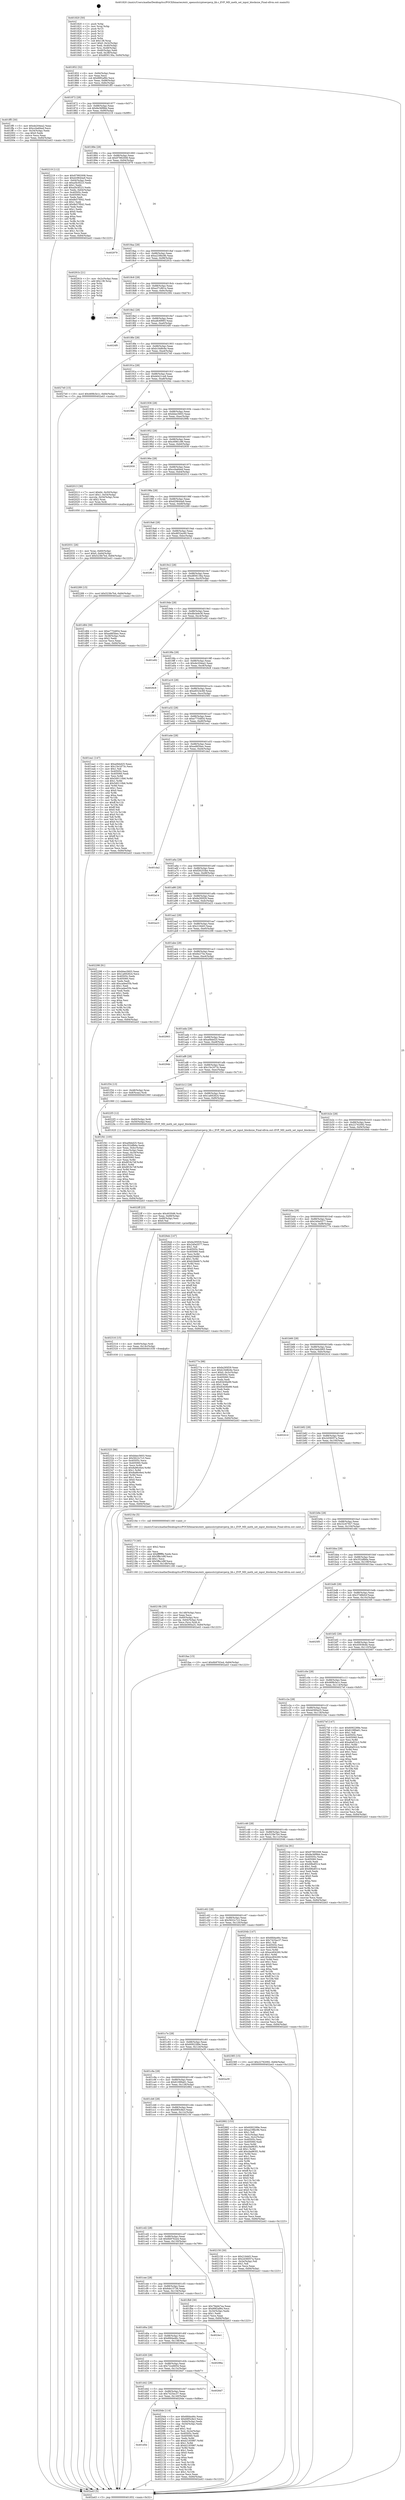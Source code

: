 digraph "0x401820" {
  label = "0x401820 (/mnt/c/Users/mathe/Desktop/tcc/POCII/binaries/extr_opensslcryptoevpevp_lib.c_EVP_MD_meth_set_input_blocksize_Final-ollvm.out::main(0))"
  labelloc = "t"
  node[shape=record]

  Entry [label="",width=0.3,height=0.3,shape=circle,fillcolor=black,style=filled]
  "0x401852" [label="{
     0x401852 [32]\l
     | [instrs]\l
     &nbsp;&nbsp;0x401852 \<+6\>: mov -0x84(%rbp),%eax\l
     &nbsp;&nbsp;0x401858 \<+2\>: mov %eax,%ecx\l
     &nbsp;&nbsp;0x40185a \<+6\>: sub $0x89f2af84,%ecx\l
     &nbsp;&nbsp;0x401860 \<+6\>: mov %eax,-0x88(%rbp)\l
     &nbsp;&nbsp;0x401866 \<+6\>: mov %ecx,-0x8c(%rbp)\l
     &nbsp;&nbsp;0x40186c \<+6\>: je 0000000000401ff5 \<main+0x7d5\>\l
  }"]
  "0x401ff5" [label="{
     0x401ff5 [30]\l
     | [instrs]\l
     &nbsp;&nbsp;0x401ff5 \<+5\>: mov $0xde204ea2,%eax\l
     &nbsp;&nbsp;0x401ffa \<+5\>: mov $0xccba84ed,%ecx\l
     &nbsp;&nbsp;0x401fff \<+3\>: mov -0x34(%rbp),%edx\l
     &nbsp;&nbsp;0x402002 \<+3\>: cmp $0x0,%edx\l
     &nbsp;&nbsp;0x402005 \<+3\>: cmove %ecx,%eax\l
     &nbsp;&nbsp;0x402008 \<+6\>: mov %eax,-0x84(%rbp)\l
     &nbsp;&nbsp;0x40200e \<+5\>: jmp 0000000000402a43 \<main+0x1223\>\l
  }"]
  "0x401872" [label="{
     0x401872 [28]\l
     | [instrs]\l
     &nbsp;&nbsp;0x401872 \<+5\>: jmp 0000000000401877 \<main+0x57\>\l
     &nbsp;&nbsp;0x401877 \<+6\>: mov -0x88(%rbp),%eax\l
     &nbsp;&nbsp;0x40187d \<+5\>: sub $0x8e36f9bb,%eax\l
     &nbsp;&nbsp;0x401882 \<+6\>: mov %eax,-0x90(%rbp)\l
     &nbsp;&nbsp;0x401888 \<+6\>: je 0000000000402219 \<main+0x9f9\>\l
  }"]
  Exit [label="",width=0.3,height=0.3,shape=circle,fillcolor=black,style=filled,peripheries=2]
  "0x402219" [label="{
     0x402219 [112]\l
     | [instrs]\l
     &nbsp;&nbsp;0x402219 \<+5\>: mov $0x97992008,%eax\l
     &nbsp;&nbsp;0x40221e \<+5\>: mov $0xd29644a9,%ecx\l
     &nbsp;&nbsp;0x402223 \<+3\>: mov -0x64(%rbp),%edx\l
     &nbsp;&nbsp;0x402226 \<+6\>: sub $0xa5b3f223,%edx\l
     &nbsp;&nbsp;0x40222c \<+3\>: add $0x1,%edx\l
     &nbsp;&nbsp;0x40222f \<+6\>: add $0xa5b3f223,%edx\l
     &nbsp;&nbsp;0x402235 \<+3\>: mov %edx,-0x64(%rbp)\l
     &nbsp;&nbsp;0x402238 \<+7\>: mov 0x40505c,%edx\l
     &nbsp;&nbsp;0x40223f \<+7\>: mov 0x405060,%esi\l
     &nbsp;&nbsp;0x402246 \<+2\>: mov %edx,%edi\l
     &nbsp;&nbsp;0x402248 \<+6\>: sub $0x8e57f042,%edi\l
     &nbsp;&nbsp;0x40224e \<+3\>: sub $0x1,%edi\l
     &nbsp;&nbsp;0x402251 \<+6\>: add $0x8e57f042,%edi\l
     &nbsp;&nbsp;0x402257 \<+3\>: imul %edi,%edx\l
     &nbsp;&nbsp;0x40225a \<+3\>: and $0x1,%edx\l
     &nbsp;&nbsp;0x40225d \<+3\>: cmp $0x0,%edx\l
     &nbsp;&nbsp;0x402260 \<+4\>: sete %r8b\l
     &nbsp;&nbsp;0x402264 \<+3\>: cmp $0xa,%esi\l
     &nbsp;&nbsp;0x402267 \<+4\>: setl %r9b\l
     &nbsp;&nbsp;0x40226b \<+3\>: mov %r8b,%r10b\l
     &nbsp;&nbsp;0x40226e \<+3\>: and %r9b,%r10b\l
     &nbsp;&nbsp;0x402271 \<+3\>: xor %r9b,%r8b\l
     &nbsp;&nbsp;0x402274 \<+3\>: or %r8b,%r10b\l
     &nbsp;&nbsp;0x402277 \<+4\>: test $0x1,%r10b\l
     &nbsp;&nbsp;0x40227b \<+3\>: cmovne %ecx,%eax\l
     &nbsp;&nbsp;0x40227e \<+6\>: mov %eax,-0x84(%rbp)\l
     &nbsp;&nbsp;0x402284 \<+5\>: jmp 0000000000402a43 \<main+0x1223\>\l
  }"]
  "0x40188e" [label="{
     0x40188e [28]\l
     | [instrs]\l
     &nbsp;&nbsp;0x40188e \<+5\>: jmp 0000000000401893 \<main+0x73\>\l
     &nbsp;&nbsp;0x401893 \<+6\>: mov -0x88(%rbp),%eax\l
     &nbsp;&nbsp;0x401899 \<+5\>: sub $0x97992008,%eax\l
     &nbsp;&nbsp;0x40189e \<+6\>: mov %eax,-0x94(%rbp)\l
     &nbsp;&nbsp;0x4018a4 \<+6\>: je 0000000000402979 \<main+0x1159\>\l
  }"]
  "0x402325" [label="{
     0x402325 [96]\l
     | [instrs]\l
     &nbsp;&nbsp;0x402325 \<+5\>: mov $0xbbec5603,%eax\l
     &nbsp;&nbsp;0x40232a \<+5\>: mov $0x5622c7c3,%esi\l
     &nbsp;&nbsp;0x40232f \<+7\>: mov 0x40505c,%ecx\l
     &nbsp;&nbsp;0x402336 \<+7\>: mov 0x405060,%edx\l
     &nbsp;&nbsp;0x40233d \<+3\>: mov %ecx,%r8d\l
     &nbsp;&nbsp;0x402340 \<+7\>: sub $0x8a86c6e4,%r8d\l
     &nbsp;&nbsp;0x402347 \<+4\>: sub $0x1,%r8d\l
     &nbsp;&nbsp;0x40234b \<+7\>: add $0x8a86c6e4,%r8d\l
     &nbsp;&nbsp;0x402352 \<+4\>: imul %r8d,%ecx\l
     &nbsp;&nbsp;0x402356 \<+3\>: and $0x1,%ecx\l
     &nbsp;&nbsp;0x402359 \<+3\>: cmp $0x0,%ecx\l
     &nbsp;&nbsp;0x40235c \<+4\>: sete %r9b\l
     &nbsp;&nbsp;0x402360 \<+3\>: cmp $0xa,%edx\l
     &nbsp;&nbsp;0x402363 \<+4\>: setl %r10b\l
     &nbsp;&nbsp;0x402367 \<+3\>: mov %r9b,%r11b\l
     &nbsp;&nbsp;0x40236a \<+3\>: and %r10b,%r11b\l
     &nbsp;&nbsp;0x40236d \<+3\>: xor %r10b,%r9b\l
     &nbsp;&nbsp;0x402370 \<+3\>: or %r9b,%r11b\l
     &nbsp;&nbsp;0x402373 \<+4\>: test $0x1,%r11b\l
     &nbsp;&nbsp;0x402377 \<+3\>: cmovne %esi,%eax\l
     &nbsp;&nbsp;0x40237a \<+6\>: mov %eax,-0x84(%rbp)\l
     &nbsp;&nbsp;0x402380 \<+5\>: jmp 0000000000402a43 \<main+0x1223\>\l
  }"]
  "0x402979" [label="{
     0x402979\l
  }", style=dashed]
  "0x4018aa" [label="{
     0x4018aa [28]\l
     | [instrs]\l
     &nbsp;&nbsp;0x4018aa \<+5\>: jmp 00000000004018af \<main+0x8f\>\l
     &nbsp;&nbsp;0x4018af \<+6\>: mov -0x88(%rbp),%eax\l
     &nbsp;&nbsp;0x4018b5 \<+5\>: sub $0xa239bc9b,%eax\l
     &nbsp;&nbsp;0x4018ba \<+6\>: mov %eax,-0x98(%rbp)\l
     &nbsp;&nbsp;0x4018c0 \<+6\>: je 000000000040291b \<main+0x10fb\>\l
  }"]
  "0x402316" [label="{
     0x402316 [15]\l
     | [instrs]\l
     &nbsp;&nbsp;0x402316 \<+4\>: mov -0x60(%rbp),%rdi\l
     &nbsp;&nbsp;0x40231a \<+6\>: mov %eax,-0x14c(%rbp)\l
     &nbsp;&nbsp;0x402320 \<+5\>: call 0000000000401030 \<free@plt\>\l
     | [calls]\l
     &nbsp;&nbsp;0x401030 \{1\} (unknown)\l
  }"]
  "0x40291b" [label="{
     0x40291b [21]\l
     | [instrs]\l
     &nbsp;&nbsp;0x40291b \<+3\>: mov -0x2c(%rbp),%eax\l
     &nbsp;&nbsp;0x40291e \<+7\>: add $0x138,%rsp\l
     &nbsp;&nbsp;0x402925 \<+1\>: pop %rbx\l
     &nbsp;&nbsp;0x402926 \<+2\>: pop %r12\l
     &nbsp;&nbsp;0x402928 \<+2\>: pop %r13\l
     &nbsp;&nbsp;0x40292a \<+2\>: pop %r14\l
     &nbsp;&nbsp;0x40292c \<+2\>: pop %r15\l
     &nbsp;&nbsp;0x40292e \<+1\>: pop %rbp\l
     &nbsp;&nbsp;0x40292f \<+1\>: ret\l
  }"]
  "0x4018c6" [label="{
     0x4018c6 [28]\l
     | [instrs]\l
     &nbsp;&nbsp;0x4018c6 \<+5\>: jmp 00000000004018cb \<main+0xab\>\l
     &nbsp;&nbsp;0x4018cb \<+6\>: mov -0x88(%rbp),%eax\l
     &nbsp;&nbsp;0x4018d1 \<+5\>: sub $0xa37c861e,%eax\l
     &nbsp;&nbsp;0x4018d6 \<+6\>: mov %eax,-0x9c(%rbp)\l
     &nbsp;&nbsp;0x4018dc \<+6\>: je 0000000000402394 \<main+0xb74\>\l
  }"]
  "0x4022ff" [label="{
     0x4022ff [23]\l
     | [instrs]\l
     &nbsp;&nbsp;0x4022ff \<+10\>: movabs $0x4030d6,%rdi\l
     &nbsp;&nbsp;0x402309 \<+3\>: mov %eax,-0x68(%rbp)\l
     &nbsp;&nbsp;0x40230c \<+3\>: mov -0x68(%rbp),%esi\l
     &nbsp;&nbsp;0x40230f \<+2\>: mov $0x0,%al\l
     &nbsp;&nbsp;0x402311 \<+5\>: call 0000000000401040 \<printf@plt\>\l
     | [calls]\l
     &nbsp;&nbsp;0x401040 \{1\} (unknown)\l
  }"]
  "0x402394" [label="{
     0x402394\l
  }", style=dashed]
  "0x4018e2" [label="{
     0x4018e2 [28]\l
     | [instrs]\l
     &nbsp;&nbsp;0x4018e2 \<+5\>: jmp 00000000004018e7 \<main+0xc7\>\l
     &nbsp;&nbsp;0x4018e7 \<+6\>: mov -0x88(%rbp),%eax\l
     &nbsp;&nbsp;0x4018ed \<+5\>: sub $0xa8c6f993,%eax\l
     &nbsp;&nbsp;0x4018f2 \<+6\>: mov %eax,-0xa0(%rbp)\l
     &nbsp;&nbsp;0x4018f8 \<+6\>: je 00000000004024f0 \<main+0xcd0\>\l
  }"]
  "0x40219b" [label="{
     0x40219b [35]\l
     | [instrs]\l
     &nbsp;&nbsp;0x40219b \<+6\>: mov -0x148(%rbp),%ecx\l
     &nbsp;&nbsp;0x4021a1 \<+3\>: imul %eax,%ecx\l
     &nbsp;&nbsp;0x4021a4 \<+4\>: mov -0x60(%rbp),%rsi\l
     &nbsp;&nbsp;0x4021a8 \<+4\>: movslq -0x64(%rbp),%rdi\l
     &nbsp;&nbsp;0x4021ac \<+3\>: mov %ecx,(%rsi,%rdi,4)\l
     &nbsp;&nbsp;0x4021af \<+10\>: movl $0x4d360a25,-0x84(%rbp)\l
     &nbsp;&nbsp;0x4021b9 \<+5\>: jmp 0000000000402a43 \<main+0x1223\>\l
  }"]
  "0x4024f0" [label="{
     0x4024f0\l
  }", style=dashed]
  "0x4018fe" [label="{
     0x4018fe [28]\l
     | [instrs]\l
     &nbsp;&nbsp;0x4018fe \<+5\>: jmp 0000000000401903 \<main+0xe3\>\l
     &nbsp;&nbsp;0x401903 \<+6\>: mov -0x88(%rbp),%eax\l
     &nbsp;&nbsp;0x401909 \<+5\>: sub $0xb16d8c6e,%eax\l
     &nbsp;&nbsp;0x40190e \<+6\>: mov %eax,-0xa4(%rbp)\l
     &nbsp;&nbsp;0x401914 \<+6\>: je 00000000004027e0 \<main+0xfc0\>\l
  }"]
  "0x402173" [label="{
     0x402173 [40]\l
     | [instrs]\l
     &nbsp;&nbsp;0x402173 \<+5\>: mov $0x2,%ecx\l
     &nbsp;&nbsp;0x402178 \<+1\>: cltd\l
     &nbsp;&nbsp;0x402179 \<+2\>: idiv %ecx\l
     &nbsp;&nbsp;0x40217b \<+6\>: imul $0xfffffffe,%edx,%ecx\l
     &nbsp;&nbsp;0x402181 \<+6\>: sub $0x5ffa1d9f,%ecx\l
     &nbsp;&nbsp;0x402187 \<+3\>: add $0x1,%ecx\l
     &nbsp;&nbsp;0x40218a \<+6\>: add $0x5ffa1d9f,%ecx\l
     &nbsp;&nbsp;0x402190 \<+6\>: mov %ecx,-0x148(%rbp)\l
     &nbsp;&nbsp;0x402196 \<+5\>: call 0000000000401160 \<next_i\>\l
     | [calls]\l
     &nbsp;&nbsp;0x401160 \{1\} (/mnt/c/Users/mathe/Desktop/tcc/POCII/binaries/extr_opensslcryptoevpevp_lib.c_EVP_MD_meth_set_input_blocksize_Final-ollvm.out::next_i)\l
  }"]
  "0x4027e0" [label="{
     0x4027e0 [15]\l
     | [instrs]\l
     &nbsp;&nbsp;0x4027e0 \<+10\>: movl $0x469b3e1c,-0x84(%rbp)\l
     &nbsp;&nbsp;0x4027ea \<+5\>: jmp 0000000000402a43 \<main+0x1223\>\l
  }"]
  "0x40191a" [label="{
     0x40191a [28]\l
     | [instrs]\l
     &nbsp;&nbsp;0x40191a \<+5\>: jmp 000000000040191f \<main+0xff\>\l
     &nbsp;&nbsp;0x40191f \<+6\>: mov -0x88(%rbp),%eax\l
     &nbsp;&nbsp;0x401925 \<+5\>: sub $0xb6421ce8,%eax\l
     &nbsp;&nbsp;0x40192a \<+6\>: mov %eax,-0xa8(%rbp)\l
     &nbsp;&nbsp;0x401930 \<+6\>: je 00000000004029dc \<main+0x11bc\>\l
  }"]
  "0x401d5e" [label="{
     0x401d5e\l
  }", style=dashed]
  "0x4029dc" [label="{
     0x4029dc\l
  }", style=dashed]
  "0x401936" [label="{
     0x401936 [28]\l
     | [instrs]\l
     &nbsp;&nbsp;0x401936 \<+5\>: jmp 000000000040193b \<main+0x11b\>\l
     &nbsp;&nbsp;0x40193b \<+6\>: mov -0x88(%rbp),%eax\l
     &nbsp;&nbsp;0x401941 \<+5\>: sub $0xbbec5603,%eax\l
     &nbsp;&nbsp;0x401946 \<+6\>: mov %eax,-0xac(%rbp)\l
     &nbsp;&nbsp;0x40194c \<+6\>: je 000000000040299b \<main+0x117b\>\l
  }"]
  "0x4020de" [label="{
     0x4020de [114]\l
     | [instrs]\l
     &nbsp;&nbsp;0x4020de \<+5\>: mov $0x6fd4a46c,%eax\l
     &nbsp;&nbsp;0x4020e3 \<+5\>: mov $0x69f3c8e3,%ecx\l
     &nbsp;&nbsp;0x4020e8 \<+3\>: mov -0x64(%rbp),%edx\l
     &nbsp;&nbsp;0x4020eb \<+3\>: cmp -0x54(%rbp),%edx\l
     &nbsp;&nbsp;0x4020ee \<+4\>: setl %sil\l
     &nbsp;&nbsp;0x4020f2 \<+4\>: and $0x1,%sil\l
     &nbsp;&nbsp;0x4020f6 \<+4\>: mov %sil,-0x2e(%rbp)\l
     &nbsp;&nbsp;0x4020fa \<+7\>: mov 0x40505c,%edx\l
     &nbsp;&nbsp;0x402101 \<+7\>: mov 0x405060,%edi\l
     &nbsp;&nbsp;0x402108 \<+3\>: mov %edx,%r8d\l
     &nbsp;&nbsp;0x40210b \<+7\>: add $0xb2183987,%r8d\l
     &nbsp;&nbsp;0x402112 \<+4\>: sub $0x1,%r8d\l
     &nbsp;&nbsp;0x402116 \<+7\>: sub $0xb2183987,%r8d\l
     &nbsp;&nbsp;0x40211d \<+4\>: imul %r8d,%edx\l
     &nbsp;&nbsp;0x402121 \<+3\>: and $0x1,%edx\l
     &nbsp;&nbsp;0x402124 \<+3\>: cmp $0x0,%edx\l
     &nbsp;&nbsp;0x402127 \<+4\>: sete %sil\l
     &nbsp;&nbsp;0x40212b \<+3\>: cmp $0xa,%edi\l
     &nbsp;&nbsp;0x40212e \<+4\>: setl %r9b\l
     &nbsp;&nbsp;0x402132 \<+3\>: mov %sil,%r10b\l
     &nbsp;&nbsp;0x402135 \<+3\>: and %r9b,%r10b\l
     &nbsp;&nbsp;0x402138 \<+3\>: xor %r9b,%sil\l
     &nbsp;&nbsp;0x40213b \<+3\>: or %sil,%r10b\l
     &nbsp;&nbsp;0x40213e \<+4\>: test $0x1,%r10b\l
     &nbsp;&nbsp;0x402142 \<+3\>: cmovne %ecx,%eax\l
     &nbsp;&nbsp;0x402145 \<+6\>: mov %eax,-0x84(%rbp)\l
     &nbsp;&nbsp;0x40214b \<+5\>: jmp 0000000000402a43 \<main+0x1223\>\l
  }"]
  "0x40299b" [label="{
     0x40299b\l
  }", style=dashed]
  "0x401952" [label="{
     0x401952 [28]\l
     | [instrs]\l
     &nbsp;&nbsp;0x401952 \<+5\>: jmp 0000000000401957 \<main+0x137\>\l
     &nbsp;&nbsp;0x401957 \<+6\>: mov -0x88(%rbp),%eax\l
     &nbsp;&nbsp;0x40195d \<+5\>: sub $0xc6981c96,%eax\l
     &nbsp;&nbsp;0x401962 \<+6\>: mov %eax,-0xb0(%rbp)\l
     &nbsp;&nbsp;0x401968 \<+6\>: je 0000000000402930 \<main+0x1110\>\l
  }"]
  "0x401d42" [label="{
     0x401d42 [28]\l
     | [instrs]\l
     &nbsp;&nbsp;0x401d42 \<+5\>: jmp 0000000000401d47 \<main+0x527\>\l
     &nbsp;&nbsp;0x401d47 \<+6\>: mov -0x88(%rbp),%eax\l
     &nbsp;&nbsp;0x401d4d \<+5\>: sub $0x7425ec37,%eax\l
     &nbsp;&nbsp;0x401d52 \<+6\>: mov %eax,-0x140(%rbp)\l
     &nbsp;&nbsp;0x401d58 \<+6\>: je 00000000004020de \<main+0x8be\>\l
  }"]
  "0x402930" [label="{
     0x402930\l
  }", style=dashed]
  "0x40196e" [label="{
     0x40196e [28]\l
     | [instrs]\l
     &nbsp;&nbsp;0x40196e \<+5\>: jmp 0000000000401973 \<main+0x153\>\l
     &nbsp;&nbsp;0x401973 \<+6\>: mov -0x88(%rbp),%eax\l
     &nbsp;&nbsp;0x401979 \<+5\>: sub $0xccba84ed,%eax\l
     &nbsp;&nbsp;0x40197e \<+6\>: mov %eax,-0xb4(%rbp)\l
     &nbsp;&nbsp;0x401984 \<+6\>: je 0000000000402013 \<main+0x7f3\>\l
  }"]
  "0x4026d7" [label="{
     0x4026d7\l
  }", style=dashed]
  "0x402013" [label="{
     0x402013 [30]\l
     | [instrs]\l
     &nbsp;&nbsp;0x402013 \<+7\>: movl $0x64,-0x50(%rbp)\l
     &nbsp;&nbsp;0x40201a \<+7\>: movl $0x1,-0x54(%rbp)\l
     &nbsp;&nbsp;0x402021 \<+4\>: movslq -0x54(%rbp),%rax\l
     &nbsp;&nbsp;0x402025 \<+4\>: shl $0x2,%rax\l
     &nbsp;&nbsp;0x402029 \<+3\>: mov %rax,%rdi\l
     &nbsp;&nbsp;0x40202c \<+5\>: call 0000000000401050 \<malloc@plt\>\l
     | [calls]\l
     &nbsp;&nbsp;0x401050 \{1\} (unknown)\l
  }"]
  "0x40198a" [label="{
     0x40198a [28]\l
     | [instrs]\l
     &nbsp;&nbsp;0x40198a \<+5\>: jmp 000000000040198f \<main+0x16f\>\l
     &nbsp;&nbsp;0x40198f \<+6\>: mov -0x88(%rbp),%eax\l
     &nbsp;&nbsp;0x401995 \<+5\>: sub $0xd29644a9,%eax\l
     &nbsp;&nbsp;0x40199a \<+6\>: mov %eax,-0xb8(%rbp)\l
     &nbsp;&nbsp;0x4019a0 \<+6\>: je 0000000000402289 \<main+0xa69\>\l
  }"]
  "0x401d26" [label="{
     0x401d26 [28]\l
     | [instrs]\l
     &nbsp;&nbsp;0x401d26 \<+5\>: jmp 0000000000401d2b \<main+0x50b\>\l
     &nbsp;&nbsp;0x401d2b \<+6\>: mov -0x88(%rbp),%eax\l
     &nbsp;&nbsp;0x401d31 \<+5\>: sub $0x72ce6654,%eax\l
     &nbsp;&nbsp;0x401d36 \<+6\>: mov %eax,-0x13c(%rbp)\l
     &nbsp;&nbsp;0x401d3c \<+6\>: je 00000000004026d7 \<main+0xeb7\>\l
  }"]
  "0x402289" [label="{
     0x402289 [15]\l
     | [instrs]\l
     &nbsp;&nbsp;0x402289 \<+10\>: movl $0x523fe7b4,-0x84(%rbp)\l
     &nbsp;&nbsp;0x402293 \<+5\>: jmp 0000000000402a43 \<main+0x1223\>\l
  }"]
  "0x4019a6" [label="{
     0x4019a6 [28]\l
     | [instrs]\l
     &nbsp;&nbsp;0x4019a6 \<+5\>: jmp 00000000004019ab \<main+0x18b\>\l
     &nbsp;&nbsp;0x4019ab \<+6\>: mov -0x88(%rbp),%eax\l
     &nbsp;&nbsp;0x4019b1 \<+5\>: sub $0xd652ec60,%eax\l
     &nbsp;&nbsp;0x4019b6 \<+6\>: mov %eax,-0xbc(%rbp)\l
     &nbsp;&nbsp;0x4019bc \<+6\>: je 0000000000402613 \<main+0xdf3\>\l
  }"]
  "0x40296a" [label="{
     0x40296a\l
  }", style=dashed]
  "0x402613" [label="{
     0x402613\l
  }", style=dashed]
  "0x4019c2" [label="{
     0x4019c2 [28]\l
     | [instrs]\l
     &nbsp;&nbsp;0x4019c2 \<+5\>: jmp 00000000004019c7 \<main+0x1a7\>\l
     &nbsp;&nbsp;0x4019c7 \<+6\>: mov -0x88(%rbp),%eax\l
     &nbsp;&nbsp;0x4019cd \<+5\>: sub $0xd856136a,%eax\l
     &nbsp;&nbsp;0x4019d2 \<+6\>: mov %eax,-0xc0(%rbp)\l
     &nbsp;&nbsp;0x4019d8 \<+6\>: je 0000000000401d84 \<main+0x564\>\l
  }"]
  "0x401d0a" [label="{
     0x401d0a [28]\l
     | [instrs]\l
     &nbsp;&nbsp;0x401d0a \<+5\>: jmp 0000000000401d0f \<main+0x4ef\>\l
     &nbsp;&nbsp;0x401d0f \<+6\>: mov -0x88(%rbp),%eax\l
     &nbsp;&nbsp;0x401d15 \<+5\>: sub $0x6fd4a46c,%eax\l
     &nbsp;&nbsp;0x401d1a \<+6\>: mov %eax,-0x138(%rbp)\l
     &nbsp;&nbsp;0x401d20 \<+6\>: je 000000000040296a \<main+0x114a\>\l
  }"]
  "0x401d84" [label="{
     0x401d84 [30]\l
     | [instrs]\l
     &nbsp;&nbsp;0x401d84 \<+5\>: mov $0xe7754854,%eax\l
     &nbsp;&nbsp;0x401d89 \<+5\>: mov $0xed6f3bec,%ecx\l
     &nbsp;&nbsp;0x401d8e \<+3\>: mov -0x38(%rbp),%edx\l
     &nbsp;&nbsp;0x401d91 \<+3\>: cmp $0x2,%edx\l
     &nbsp;&nbsp;0x401d94 \<+3\>: cmovne %ecx,%eax\l
     &nbsp;&nbsp;0x401d97 \<+6\>: mov %eax,-0x84(%rbp)\l
     &nbsp;&nbsp;0x401d9d \<+5\>: jmp 0000000000402a43 \<main+0x1223\>\l
  }"]
  "0x4019de" [label="{
     0x4019de [28]\l
     | [instrs]\l
     &nbsp;&nbsp;0x4019de \<+5\>: jmp 00000000004019e3 \<main+0x1c3\>\l
     &nbsp;&nbsp;0x4019e3 \<+6\>: mov -0x88(%rbp),%eax\l
     &nbsp;&nbsp;0x4019e9 \<+5\>: sub $0xdbcbde36,%eax\l
     &nbsp;&nbsp;0x4019ee \<+6\>: mov %eax,-0xc4(%rbp)\l
     &nbsp;&nbsp;0x4019f4 \<+6\>: je 0000000000401e92 \<main+0x672\>\l
  }"]
  "0x402a43" [label="{
     0x402a43 [5]\l
     | [instrs]\l
     &nbsp;&nbsp;0x402a43 \<+5\>: jmp 0000000000401852 \<main+0x32\>\l
  }"]
  "0x401820" [label="{
     0x401820 [50]\l
     | [instrs]\l
     &nbsp;&nbsp;0x401820 \<+1\>: push %rbp\l
     &nbsp;&nbsp;0x401821 \<+3\>: mov %rsp,%rbp\l
     &nbsp;&nbsp;0x401824 \<+2\>: push %r15\l
     &nbsp;&nbsp;0x401826 \<+2\>: push %r14\l
     &nbsp;&nbsp;0x401828 \<+2\>: push %r13\l
     &nbsp;&nbsp;0x40182a \<+2\>: push %r12\l
     &nbsp;&nbsp;0x40182c \<+1\>: push %rbx\l
     &nbsp;&nbsp;0x40182d \<+7\>: sub $0x138,%rsp\l
     &nbsp;&nbsp;0x401834 \<+7\>: movl $0x0,-0x3c(%rbp)\l
     &nbsp;&nbsp;0x40183b \<+3\>: mov %edi,-0x40(%rbp)\l
     &nbsp;&nbsp;0x40183e \<+4\>: mov %rsi,-0x48(%rbp)\l
     &nbsp;&nbsp;0x401842 \<+3\>: mov -0x40(%rbp),%edi\l
     &nbsp;&nbsp;0x401845 \<+3\>: mov %edi,-0x38(%rbp)\l
     &nbsp;&nbsp;0x401848 \<+10\>: movl $0xd856136a,-0x84(%rbp)\l
  }"]
  "0x4024e1" [label="{
     0x4024e1\l
  }", style=dashed]
  "0x401e92" [label="{
     0x401e92\l
  }", style=dashed]
  "0x4019fa" [label="{
     0x4019fa [28]\l
     | [instrs]\l
     &nbsp;&nbsp;0x4019fa \<+5\>: jmp 00000000004019ff \<main+0x1df\>\l
     &nbsp;&nbsp;0x4019ff \<+6\>: mov -0x88(%rbp),%eax\l
     &nbsp;&nbsp;0x401a05 \<+5\>: sub $0xde204ea2,%eax\l
     &nbsp;&nbsp;0x401a0a \<+6\>: mov %eax,-0xc8(%rbp)\l
     &nbsp;&nbsp;0x401a10 \<+6\>: je 00000000004026c8 \<main+0xea8\>\l
  }"]
  "0x402031" [label="{
     0x402031 [26]\l
     | [instrs]\l
     &nbsp;&nbsp;0x402031 \<+4\>: mov %rax,-0x60(%rbp)\l
     &nbsp;&nbsp;0x402035 \<+7\>: movl $0x0,-0x64(%rbp)\l
     &nbsp;&nbsp;0x40203c \<+10\>: movl $0x523fe7b4,-0x84(%rbp)\l
     &nbsp;&nbsp;0x402046 \<+5\>: jmp 0000000000402a43 \<main+0x1223\>\l
  }"]
  "0x4026c8" [label="{
     0x4026c8\l
  }", style=dashed]
  "0x401a16" [label="{
     0x401a16 [28]\l
     | [instrs]\l
     &nbsp;&nbsp;0x401a16 \<+5\>: jmp 0000000000401a1b \<main+0x1fb\>\l
     &nbsp;&nbsp;0x401a1b \<+6\>: mov -0x88(%rbp),%eax\l
     &nbsp;&nbsp;0x401a21 \<+5\>: sub $0xe6524c68,%eax\l
     &nbsp;&nbsp;0x401a26 \<+6\>: mov %eax,-0xcc(%rbp)\l
     &nbsp;&nbsp;0x401a2c \<+6\>: je 0000000000402583 \<main+0xd63\>\l
  }"]
  "0x401cee" [label="{
     0x401cee [28]\l
     | [instrs]\l
     &nbsp;&nbsp;0x401cee \<+5\>: jmp 0000000000401cf3 \<main+0x4d3\>\l
     &nbsp;&nbsp;0x401cf3 \<+6\>: mov -0x88(%rbp),%eax\l
     &nbsp;&nbsp;0x401cf9 \<+5\>: sub $0x6de15736,%eax\l
     &nbsp;&nbsp;0x401cfe \<+6\>: mov %eax,-0x134(%rbp)\l
     &nbsp;&nbsp;0x401d04 \<+6\>: je 00000000004024e1 \<main+0xcc1\>\l
  }"]
  "0x402583" [label="{
     0x402583\l
  }", style=dashed]
  "0x401a32" [label="{
     0x401a32 [28]\l
     | [instrs]\l
     &nbsp;&nbsp;0x401a32 \<+5\>: jmp 0000000000401a37 \<main+0x217\>\l
     &nbsp;&nbsp;0x401a37 \<+6\>: mov -0x88(%rbp),%eax\l
     &nbsp;&nbsp;0x401a3d \<+5\>: sub $0xe7754854,%eax\l
     &nbsp;&nbsp;0x401a42 \<+6\>: mov %eax,-0xd0(%rbp)\l
     &nbsp;&nbsp;0x401a48 \<+6\>: je 0000000000401ea1 \<main+0x681\>\l
  }"]
  "0x401fb9" [label="{
     0x401fb9 [30]\l
     | [instrs]\l
     &nbsp;&nbsp;0x401fb9 \<+5\>: mov $0x79ebb7ea,%eax\l
     &nbsp;&nbsp;0x401fbe \<+5\>: mov $0x89f2af84,%ecx\l
     &nbsp;&nbsp;0x401fc3 \<+3\>: mov -0x34(%rbp),%edx\l
     &nbsp;&nbsp;0x401fc6 \<+3\>: cmp $0x1,%edx\l
     &nbsp;&nbsp;0x401fc9 \<+3\>: cmovl %ecx,%eax\l
     &nbsp;&nbsp;0x401fcc \<+6\>: mov %eax,-0x84(%rbp)\l
     &nbsp;&nbsp;0x401fd2 \<+5\>: jmp 0000000000402a43 \<main+0x1223\>\l
  }"]
  "0x401ea1" [label="{
     0x401ea1 [147]\l
     | [instrs]\l
     &nbsp;&nbsp;0x401ea1 \<+5\>: mov $0xa0bbd25,%eax\l
     &nbsp;&nbsp;0x401ea6 \<+5\>: mov $0x15e1673c,%ecx\l
     &nbsp;&nbsp;0x401eab \<+2\>: mov $0x1,%dl\l
     &nbsp;&nbsp;0x401ead \<+7\>: mov 0x40505c,%esi\l
     &nbsp;&nbsp;0x401eb4 \<+7\>: mov 0x405060,%edi\l
     &nbsp;&nbsp;0x401ebb \<+3\>: mov %esi,%r8d\l
     &nbsp;&nbsp;0x401ebe \<+7\>: add $0x5d0110b6,%r8d\l
     &nbsp;&nbsp;0x401ec5 \<+4\>: sub $0x1,%r8d\l
     &nbsp;&nbsp;0x401ec9 \<+7\>: sub $0x5d0110b6,%r8d\l
     &nbsp;&nbsp;0x401ed0 \<+4\>: imul %r8d,%esi\l
     &nbsp;&nbsp;0x401ed4 \<+3\>: and $0x1,%esi\l
     &nbsp;&nbsp;0x401ed7 \<+3\>: cmp $0x0,%esi\l
     &nbsp;&nbsp;0x401eda \<+4\>: sete %r9b\l
     &nbsp;&nbsp;0x401ede \<+3\>: cmp $0xa,%edi\l
     &nbsp;&nbsp;0x401ee1 \<+4\>: setl %r10b\l
     &nbsp;&nbsp;0x401ee5 \<+3\>: mov %r9b,%r11b\l
     &nbsp;&nbsp;0x401ee8 \<+4\>: xor $0xff,%r11b\l
     &nbsp;&nbsp;0x401eec \<+3\>: mov %r10b,%bl\l
     &nbsp;&nbsp;0x401eef \<+3\>: xor $0xff,%bl\l
     &nbsp;&nbsp;0x401ef2 \<+3\>: xor $0x0,%dl\l
     &nbsp;&nbsp;0x401ef5 \<+3\>: mov %r11b,%r14b\l
     &nbsp;&nbsp;0x401ef8 \<+4\>: and $0x0,%r14b\l
     &nbsp;&nbsp;0x401efc \<+3\>: and %dl,%r9b\l
     &nbsp;&nbsp;0x401eff \<+3\>: mov %bl,%r15b\l
     &nbsp;&nbsp;0x401f02 \<+4\>: and $0x0,%r15b\l
     &nbsp;&nbsp;0x401f06 \<+3\>: and %dl,%r10b\l
     &nbsp;&nbsp;0x401f09 \<+3\>: or %r9b,%r14b\l
     &nbsp;&nbsp;0x401f0c \<+3\>: or %r10b,%r15b\l
     &nbsp;&nbsp;0x401f0f \<+3\>: xor %r15b,%r14b\l
     &nbsp;&nbsp;0x401f12 \<+3\>: or %bl,%r11b\l
     &nbsp;&nbsp;0x401f15 \<+4\>: xor $0xff,%r11b\l
     &nbsp;&nbsp;0x401f19 \<+3\>: or $0x0,%dl\l
     &nbsp;&nbsp;0x401f1c \<+3\>: and %dl,%r11b\l
     &nbsp;&nbsp;0x401f1f \<+3\>: or %r11b,%r14b\l
     &nbsp;&nbsp;0x401f22 \<+4\>: test $0x1,%r14b\l
     &nbsp;&nbsp;0x401f26 \<+3\>: cmovne %ecx,%eax\l
     &nbsp;&nbsp;0x401f29 \<+6\>: mov %eax,-0x84(%rbp)\l
     &nbsp;&nbsp;0x401f2f \<+5\>: jmp 0000000000402a43 \<main+0x1223\>\l
  }"]
  "0x401a4e" [label="{
     0x401a4e [28]\l
     | [instrs]\l
     &nbsp;&nbsp;0x401a4e \<+5\>: jmp 0000000000401a53 \<main+0x233\>\l
     &nbsp;&nbsp;0x401a53 \<+6\>: mov -0x88(%rbp),%eax\l
     &nbsp;&nbsp;0x401a59 \<+5\>: sub $0xed6f3bec,%eax\l
     &nbsp;&nbsp;0x401a5e \<+6\>: mov %eax,-0xd4(%rbp)\l
     &nbsp;&nbsp;0x401a64 \<+6\>: je 0000000000401da2 \<main+0x582\>\l
  }"]
  "0x401cd2" [label="{
     0x401cd2 [28]\l
     | [instrs]\l
     &nbsp;&nbsp;0x401cd2 \<+5\>: jmp 0000000000401cd7 \<main+0x4b7\>\l
     &nbsp;&nbsp;0x401cd7 \<+6\>: mov -0x88(%rbp),%eax\l
     &nbsp;&nbsp;0x401cdd \<+5\>: sub $0x6b9762e4,%eax\l
     &nbsp;&nbsp;0x401ce2 \<+6\>: mov %eax,-0x130(%rbp)\l
     &nbsp;&nbsp;0x401ce8 \<+6\>: je 0000000000401fb9 \<main+0x799\>\l
  }"]
  "0x401da2" [label="{
     0x401da2\l
  }", style=dashed]
  "0x401a6a" [label="{
     0x401a6a [28]\l
     | [instrs]\l
     &nbsp;&nbsp;0x401a6a \<+5\>: jmp 0000000000401a6f \<main+0x24f\>\l
     &nbsp;&nbsp;0x401a6f \<+6\>: mov -0x88(%rbp),%eax\l
     &nbsp;&nbsp;0x401a75 \<+5\>: sub $0xf26253be,%eax\l
     &nbsp;&nbsp;0x401a7a \<+6\>: mov %eax,-0xd8(%rbp)\l
     &nbsp;&nbsp;0x401a80 \<+6\>: je 0000000000402a14 \<main+0x11f4\>\l
  }"]
  "0x402150" [label="{
     0x402150 [30]\l
     | [instrs]\l
     &nbsp;&nbsp;0x402150 \<+5\>: mov $0x216dd3,%eax\l
     &nbsp;&nbsp;0x402155 \<+5\>: mov $0x2d36057a,%ecx\l
     &nbsp;&nbsp;0x40215a \<+3\>: mov -0x2e(%rbp),%dl\l
     &nbsp;&nbsp;0x40215d \<+3\>: test $0x1,%dl\l
     &nbsp;&nbsp;0x402160 \<+3\>: cmovne %ecx,%eax\l
     &nbsp;&nbsp;0x402163 \<+6\>: mov %eax,-0x84(%rbp)\l
     &nbsp;&nbsp;0x402169 \<+5\>: jmp 0000000000402a43 \<main+0x1223\>\l
  }"]
  "0x402a14" [label="{
     0x402a14\l
  }", style=dashed]
  "0x401a86" [label="{
     0x401a86 [28]\l
     | [instrs]\l
     &nbsp;&nbsp;0x401a86 \<+5\>: jmp 0000000000401a8b \<main+0x26b\>\l
     &nbsp;&nbsp;0x401a8b \<+6\>: mov -0x88(%rbp),%eax\l
     &nbsp;&nbsp;0x401a91 \<+5\>: sub $0xfa295f29,%eax\l
     &nbsp;&nbsp;0x401a96 \<+6\>: mov %eax,-0xdc(%rbp)\l
     &nbsp;&nbsp;0x401a9c \<+6\>: je 0000000000402a23 \<main+0x1203\>\l
  }"]
  "0x401cb6" [label="{
     0x401cb6 [28]\l
     | [instrs]\l
     &nbsp;&nbsp;0x401cb6 \<+5\>: jmp 0000000000401cbb \<main+0x49b\>\l
     &nbsp;&nbsp;0x401cbb \<+6\>: mov -0x88(%rbp),%eax\l
     &nbsp;&nbsp;0x401cc1 \<+5\>: sub $0x69f3c8e3,%eax\l
     &nbsp;&nbsp;0x401cc6 \<+6\>: mov %eax,-0x12c(%rbp)\l
     &nbsp;&nbsp;0x401ccc \<+6\>: je 0000000000402150 \<main+0x930\>\l
  }"]
  "0x402a23" [label="{
     0x402a23\l
  }", style=dashed]
  "0x401aa2" [label="{
     0x401aa2 [28]\l
     | [instrs]\l
     &nbsp;&nbsp;0x401aa2 \<+5\>: jmp 0000000000401aa7 \<main+0x287\>\l
     &nbsp;&nbsp;0x401aa7 \<+6\>: mov -0x88(%rbp),%eax\l
     &nbsp;&nbsp;0x401aad \<+5\>: sub $0x216dd3,%eax\l
     &nbsp;&nbsp;0x401ab2 \<+6\>: mov %eax,-0xe0(%rbp)\l
     &nbsp;&nbsp;0x401ab8 \<+6\>: je 0000000000402298 \<main+0xa78\>\l
  }"]
  "0x402882" [label="{
     0x402882 [153]\l
     | [instrs]\l
     &nbsp;&nbsp;0x402882 \<+5\>: mov $0x6092289e,%eax\l
     &nbsp;&nbsp;0x402887 \<+5\>: mov $0xa239bc9b,%ecx\l
     &nbsp;&nbsp;0x40288c \<+2\>: mov $0x1,%dl\l
     &nbsp;&nbsp;0x40288e \<+3\>: mov -0x3c(%rbp),%esi\l
     &nbsp;&nbsp;0x402891 \<+3\>: mov %esi,-0x2c(%rbp)\l
     &nbsp;&nbsp;0x402894 \<+7\>: mov 0x40505c,%esi\l
     &nbsp;&nbsp;0x40289b \<+7\>: mov 0x405060,%edi\l
     &nbsp;&nbsp;0x4028a2 \<+3\>: mov %esi,%r8d\l
     &nbsp;&nbsp;0x4028a5 \<+7\>: sub $0xcba963f1,%r8d\l
     &nbsp;&nbsp;0x4028ac \<+4\>: sub $0x1,%r8d\l
     &nbsp;&nbsp;0x4028b0 \<+7\>: add $0xcba963f1,%r8d\l
     &nbsp;&nbsp;0x4028b7 \<+4\>: imul %r8d,%esi\l
     &nbsp;&nbsp;0x4028bb \<+3\>: and $0x1,%esi\l
     &nbsp;&nbsp;0x4028be \<+3\>: cmp $0x0,%esi\l
     &nbsp;&nbsp;0x4028c1 \<+4\>: sete %r9b\l
     &nbsp;&nbsp;0x4028c5 \<+3\>: cmp $0xa,%edi\l
     &nbsp;&nbsp;0x4028c8 \<+4\>: setl %r10b\l
     &nbsp;&nbsp;0x4028cc \<+3\>: mov %r9b,%r11b\l
     &nbsp;&nbsp;0x4028cf \<+4\>: xor $0xff,%r11b\l
     &nbsp;&nbsp;0x4028d3 \<+3\>: mov %r10b,%bl\l
     &nbsp;&nbsp;0x4028d6 \<+3\>: xor $0xff,%bl\l
     &nbsp;&nbsp;0x4028d9 \<+3\>: xor $0x0,%dl\l
     &nbsp;&nbsp;0x4028dc \<+3\>: mov %r11b,%r14b\l
     &nbsp;&nbsp;0x4028df \<+4\>: and $0x0,%r14b\l
     &nbsp;&nbsp;0x4028e3 \<+3\>: and %dl,%r9b\l
     &nbsp;&nbsp;0x4028e6 \<+3\>: mov %bl,%r15b\l
     &nbsp;&nbsp;0x4028e9 \<+4\>: and $0x0,%r15b\l
     &nbsp;&nbsp;0x4028ed \<+3\>: and %dl,%r10b\l
     &nbsp;&nbsp;0x4028f0 \<+3\>: or %r9b,%r14b\l
     &nbsp;&nbsp;0x4028f3 \<+3\>: or %r10b,%r15b\l
     &nbsp;&nbsp;0x4028f6 \<+3\>: xor %r15b,%r14b\l
     &nbsp;&nbsp;0x4028f9 \<+3\>: or %bl,%r11b\l
     &nbsp;&nbsp;0x4028fc \<+4\>: xor $0xff,%r11b\l
     &nbsp;&nbsp;0x402900 \<+3\>: or $0x0,%dl\l
     &nbsp;&nbsp;0x402903 \<+3\>: and %dl,%r11b\l
     &nbsp;&nbsp;0x402906 \<+3\>: or %r11b,%r14b\l
     &nbsp;&nbsp;0x402909 \<+4\>: test $0x1,%r14b\l
     &nbsp;&nbsp;0x40290d \<+3\>: cmovne %ecx,%eax\l
     &nbsp;&nbsp;0x402910 \<+6\>: mov %eax,-0x84(%rbp)\l
     &nbsp;&nbsp;0x402916 \<+5\>: jmp 0000000000402a43 \<main+0x1223\>\l
  }"]
  "0x402298" [label="{
     0x402298 [91]\l
     | [instrs]\l
     &nbsp;&nbsp;0x402298 \<+5\>: mov $0xbbec5603,%eax\l
     &nbsp;&nbsp;0x40229d \<+5\>: mov $0x1a692824,%ecx\l
     &nbsp;&nbsp;0x4022a2 \<+7\>: mov 0x40505c,%edx\l
     &nbsp;&nbsp;0x4022a9 \<+7\>: mov 0x405060,%esi\l
     &nbsp;&nbsp;0x4022b0 \<+2\>: mov %edx,%edi\l
     &nbsp;&nbsp;0x4022b2 \<+6\>: add $0xcadee55b,%edi\l
     &nbsp;&nbsp;0x4022b8 \<+3\>: sub $0x1,%edi\l
     &nbsp;&nbsp;0x4022bb \<+6\>: sub $0xcadee55b,%edi\l
     &nbsp;&nbsp;0x4022c1 \<+3\>: imul %edi,%edx\l
     &nbsp;&nbsp;0x4022c4 \<+3\>: and $0x1,%edx\l
     &nbsp;&nbsp;0x4022c7 \<+3\>: cmp $0x0,%edx\l
     &nbsp;&nbsp;0x4022ca \<+4\>: sete %r8b\l
     &nbsp;&nbsp;0x4022ce \<+3\>: cmp $0xa,%esi\l
     &nbsp;&nbsp;0x4022d1 \<+4\>: setl %r9b\l
     &nbsp;&nbsp;0x4022d5 \<+3\>: mov %r8b,%r10b\l
     &nbsp;&nbsp;0x4022d8 \<+3\>: and %r9b,%r10b\l
     &nbsp;&nbsp;0x4022db \<+3\>: xor %r9b,%r8b\l
     &nbsp;&nbsp;0x4022de \<+3\>: or %r8b,%r10b\l
     &nbsp;&nbsp;0x4022e1 \<+4\>: test $0x1,%r10b\l
     &nbsp;&nbsp;0x4022e5 \<+3\>: cmovne %ecx,%eax\l
     &nbsp;&nbsp;0x4022e8 \<+6\>: mov %eax,-0x84(%rbp)\l
     &nbsp;&nbsp;0x4022ee \<+5\>: jmp 0000000000402a43 \<main+0x1223\>\l
  }"]
  "0x401abe" [label="{
     0x401abe [28]\l
     | [instrs]\l
     &nbsp;&nbsp;0x401abe \<+5\>: jmp 0000000000401ac3 \<main+0x2a3\>\l
     &nbsp;&nbsp;0x401ac3 \<+6\>: mov -0x88(%rbp),%eax\l
     &nbsp;&nbsp;0x401ac9 \<+5\>: sub $0x6e275e,%eax\l
     &nbsp;&nbsp;0x401ace \<+6\>: mov %eax,-0xe4(%rbp)\l
     &nbsp;&nbsp;0x401ad4 \<+6\>: je 0000000000402663 \<main+0xe43\>\l
  }"]
  "0x401c9a" [label="{
     0x401c9a [28]\l
     | [instrs]\l
     &nbsp;&nbsp;0x401c9a \<+5\>: jmp 0000000000401c9f \<main+0x47f\>\l
     &nbsp;&nbsp;0x401c9f \<+6\>: mov -0x88(%rbp),%eax\l
     &nbsp;&nbsp;0x401ca5 \<+5\>: sub $0x61089a61,%eax\l
     &nbsp;&nbsp;0x401caa \<+6\>: mov %eax,-0x128(%rbp)\l
     &nbsp;&nbsp;0x401cb0 \<+6\>: je 0000000000402882 \<main+0x1062\>\l
  }"]
  "0x402663" [label="{
     0x402663\l
  }", style=dashed]
  "0x401ada" [label="{
     0x401ada [28]\l
     | [instrs]\l
     &nbsp;&nbsp;0x401ada \<+5\>: jmp 0000000000401adf \<main+0x2bf\>\l
     &nbsp;&nbsp;0x401adf \<+6\>: mov -0x88(%rbp),%eax\l
     &nbsp;&nbsp;0x401ae5 \<+5\>: sub $0xa0bbd25,%eax\l
     &nbsp;&nbsp;0x401aea \<+6\>: mov %eax,-0xe8(%rbp)\l
     &nbsp;&nbsp;0x401af0 \<+6\>: je 000000000040294b \<main+0x112b\>\l
  }"]
  "0x402a39" [label="{
     0x402a39\l
  }", style=dashed]
  "0x40294b" [label="{
     0x40294b\l
  }", style=dashed]
  "0x401af6" [label="{
     0x401af6 [28]\l
     | [instrs]\l
     &nbsp;&nbsp;0x401af6 \<+5\>: jmp 0000000000401afb \<main+0x2db\>\l
     &nbsp;&nbsp;0x401afb \<+6\>: mov -0x88(%rbp),%eax\l
     &nbsp;&nbsp;0x401b01 \<+5\>: sub $0x15e1673c,%eax\l
     &nbsp;&nbsp;0x401b06 \<+6\>: mov %eax,-0xec(%rbp)\l
     &nbsp;&nbsp;0x401b0c \<+6\>: je 0000000000401f34 \<main+0x714\>\l
  }"]
  "0x401c7e" [label="{
     0x401c7e [28]\l
     | [instrs]\l
     &nbsp;&nbsp;0x401c7e \<+5\>: jmp 0000000000401c83 \<main+0x463\>\l
     &nbsp;&nbsp;0x401c83 \<+6\>: mov -0x88(%rbp),%eax\l
     &nbsp;&nbsp;0x401c89 \<+5\>: sub $0x6092289e,%eax\l
     &nbsp;&nbsp;0x401c8e \<+6\>: mov %eax,-0x124(%rbp)\l
     &nbsp;&nbsp;0x401c94 \<+6\>: je 0000000000402a39 \<main+0x1219\>\l
  }"]
  "0x401f34" [label="{
     0x401f34 [13]\l
     | [instrs]\l
     &nbsp;&nbsp;0x401f34 \<+4\>: mov -0x48(%rbp),%rax\l
     &nbsp;&nbsp;0x401f38 \<+4\>: mov 0x8(%rax),%rdi\l
     &nbsp;&nbsp;0x401f3c \<+5\>: call 0000000000401060 \<atoi@plt\>\l
     | [calls]\l
     &nbsp;&nbsp;0x401060 \{1\} (unknown)\l
  }"]
  "0x401b12" [label="{
     0x401b12 [28]\l
     | [instrs]\l
     &nbsp;&nbsp;0x401b12 \<+5\>: jmp 0000000000401b17 \<main+0x2f7\>\l
     &nbsp;&nbsp;0x401b17 \<+6\>: mov -0x88(%rbp),%eax\l
     &nbsp;&nbsp;0x401b1d \<+5\>: sub $0x1a692824,%eax\l
     &nbsp;&nbsp;0x401b22 \<+6\>: mov %eax,-0xf0(%rbp)\l
     &nbsp;&nbsp;0x401b28 \<+6\>: je 00000000004022f3 \<main+0xad3\>\l
  }"]
  "0x401f41" [label="{
     0x401f41 [105]\l
     | [instrs]\l
     &nbsp;&nbsp;0x401f41 \<+5\>: mov $0xa0bbd25,%ecx\l
     &nbsp;&nbsp;0x401f46 \<+5\>: mov $0x352dfb6a,%edx\l
     &nbsp;&nbsp;0x401f4b \<+3\>: mov %eax,-0x4c(%rbp)\l
     &nbsp;&nbsp;0x401f4e \<+3\>: mov -0x4c(%rbp),%eax\l
     &nbsp;&nbsp;0x401f51 \<+3\>: mov %eax,-0x34(%rbp)\l
     &nbsp;&nbsp;0x401f54 \<+7\>: mov 0x40505c,%eax\l
     &nbsp;&nbsp;0x401f5b \<+7\>: mov 0x405060,%esi\l
     &nbsp;&nbsp;0x401f62 \<+3\>: mov %eax,%r8d\l
     &nbsp;&nbsp;0x401f65 \<+7\>: sub $0x8f19c7df,%r8d\l
     &nbsp;&nbsp;0x401f6c \<+4\>: sub $0x1,%r8d\l
     &nbsp;&nbsp;0x401f70 \<+7\>: add $0x8f19c7df,%r8d\l
     &nbsp;&nbsp;0x401f77 \<+4\>: imul %r8d,%eax\l
     &nbsp;&nbsp;0x401f7b \<+3\>: and $0x1,%eax\l
     &nbsp;&nbsp;0x401f7e \<+3\>: cmp $0x0,%eax\l
     &nbsp;&nbsp;0x401f81 \<+4\>: sete %r9b\l
     &nbsp;&nbsp;0x401f85 \<+3\>: cmp $0xa,%esi\l
     &nbsp;&nbsp;0x401f88 \<+4\>: setl %r10b\l
     &nbsp;&nbsp;0x401f8c \<+3\>: mov %r9b,%r11b\l
     &nbsp;&nbsp;0x401f8f \<+3\>: and %r10b,%r11b\l
     &nbsp;&nbsp;0x401f92 \<+3\>: xor %r10b,%r9b\l
     &nbsp;&nbsp;0x401f95 \<+3\>: or %r9b,%r11b\l
     &nbsp;&nbsp;0x401f98 \<+4\>: test $0x1,%r11b\l
     &nbsp;&nbsp;0x401f9c \<+3\>: cmovne %edx,%ecx\l
     &nbsp;&nbsp;0x401f9f \<+6\>: mov %ecx,-0x84(%rbp)\l
     &nbsp;&nbsp;0x401fa5 \<+5\>: jmp 0000000000402a43 \<main+0x1223\>\l
  }"]
  "0x402385" [label="{
     0x402385 [15]\l
     | [instrs]\l
     &nbsp;&nbsp;0x402385 \<+10\>: movl $0x22762092,-0x84(%rbp)\l
     &nbsp;&nbsp;0x40238f \<+5\>: jmp 0000000000402a43 \<main+0x1223\>\l
  }"]
  "0x4022f3" [label="{
     0x4022f3 [12]\l
     | [instrs]\l
     &nbsp;&nbsp;0x4022f3 \<+4\>: mov -0x60(%rbp),%rdi\l
     &nbsp;&nbsp;0x4022f7 \<+3\>: mov -0x50(%rbp),%esi\l
     &nbsp;&nbsp;0x4022fa \<+5\>: call 0000000000401620 \<EVP_MD_meth_set_input_blocksize\>\l
     | [calls]\l
     &nbsp;&nbsp;0x401620 \{1\} (/mnt/c/Users/mathe/Desktop/tcc/POCII/binaries/extr_opensslcryptoevpevp_lib.c_EVP_MD_meth_set_input_blocksize_Final-ollvm.out::EVP_MD_meth_set_input_blocksize)\l
  }"]
  "0x401b2e" [label="{
     0x401b2e [28]\l
     | [instrs]\l
     &nbsp;&nbsp;0x401b2e \<+5\>: jmp 0000000000401b33 \<main+0x313\>\l
     &nbsp;&nbsp;0x401b33 \<+6\>: mov -0x88(%rbp),%eax\l
     &nbsp;&nbsp;0x401b39 \<+5\>: sub $0x22762092,%eax\l
     &nbsp;&nbsp;0x401b3e \<+6\>: mov %eax,-0xf4(%rbp)\l
     &nbsp;&nbsp;0x401b44 \<+6\>: je 00000000004026eb \<main+0xecb\>\l
  }"]
  "0x401c62" [label="{
     0x401c62 [28]\l
     | [instrs]\l
     &nbsp;&nbsp;0x401c62 \<+5\>: jmp 0000000000401c67 \<main+0x447\>\l
     &nbsp;&nbsp;0x401c67 \<+6\>: mov -0x88(%rbp),%eax\l
     &nbsp;&nbsp;0x401c6d \<+5\>: sub $0x5622c7c3,%eax\l
     &nbsp;&nbsp;0x401c72 \<+6\>: mov %eax,-0x120(%rbp)\l
     &nbsp;&nbsp;0x401c78 \<+6\>: je 0000000000402385 \<main+0xb65\>\l
  }"]
  "0x4026eb" [label="{
     0x4026eb [147]\l
     | [instrs]\l
     &nbsp;&nbsp;0x4026eb \<+5\>: mov $0xfa295f29,%eax\l
     &nbsp;&nbsp;0x4026f0 \<+5\>: mov $0x240e5577,%ecx\l
     &nbsp;&nbsp;0x4026f5 \<+2\>: mov $0x1,%dl\l
     &nbsp;&nbsp;0x4026f7 \<+7\>: mov 0x40505c,%esi\l
     &nbsp;&nbsp;0x4026fe \<+7\>: mov 0x405060,%edi\l
     &nbsp;&nbsp;0x402705 \<+3\>: mov %esi,%r8d\l
     &nbsp;&nbsp;0x402708 \<+7\>: sub $0xb29ddb7c,%r8d\l
     &nbsp;&nbsp;0x40270f \<+4\>: sub $0x1,%r8d\l
     &nbsp;&nbsp;0x402713 \<+7\>: add $0xb29ddb7c,%r8d\l
     &nbsp;&nbsp;0x40271a \<+4\>: imul %r8d,%esi\l
     &nbsp;&nbsp;0x40271e \<+3\>: and $0x1,%esi\l
     &nbsp;&nbsp;0x402721 \<+3\>: cmp $0x0,%esi\l
     &nbsp;&nbsp;0x402724 \<+4\>: sete %r9b\l
     &nbsp;&nbsp;0x402728 \<+3\>: cmp $0xa,%edi\l
     &nbsp;&nbsp;0x40272b \<+4\>: setl %r10b\l
     &nbsp;&nbsp;0x40272f \<+3\>: mov %r9b,%r11b\l
     &nbsp;&nbsp;0x402732 \<+4\>: xor $0xff,%r11b\l
     &nbsp;&nbsp;0x402736 \<+3\>: mov %r10b,%bl\l
     &nbsp;&nbsp;0x402739 \<+3\>: xor $0xff,%bl\l
     &nbsp;&nbsp;0x40273c \<+3\>: xor $0x1,%dl\l
     &nbsp;&nbsp;0x40273f \<+3\>: mov %r11b,%r14b\l
     &nbsp;&nbsp;0x402742 \<+4\>: and $0xff,%r14b\l
     &nbsp;&nbsp;0x402746 \<+3\>: and %dl,%r9b\l
     &nbsp;&nbsp;0x402749 \<+3\>: mov %bl,%r15b\l
     &nbsp;&nbsp;0x40274c \<+4\>: and $0xff,%r15b\l
     &nbsp;&nbsp;0x402750 \<+3\>: and %dl,%r10b\l
     &nbsp;&nbsp;0x402753 \<+3\>: or %r9b,%r14b\l
     &nbsp;&nbsp;0x402756 \<+3\>: or %r10b,%r15b\l
     &nbsp;&nbsp;0x402759 \<+3\>: xor %r15b,%r14b\l
     &nbsp;&nbsp;0x40275c \<+3\>: or %bl,%r11b\l
     &nbsp;&nbsp;0x40275f \<+4\>: xor $0xff,%r11b\l
     &nbsp;&nbsp;0x402763 \<+3\>: or $0x1,%dl\l
     &nbsp;&nbsp;0x402766 \<+3\>: and %dl,%r11b\l
     &nbsp;&nbsp;0x402769 \<+3\>: or %r11b,%r14b\l
     &nbsp;&nbsp;0x40276c \<+4\>: test $0x1,%r14b\l
     &nbsp;&nbsp;0x402770 \<+3\>: cmovne %ecx,%eax\l
     &nbsp;&nbsp;0x402773 \<+6\>: mov %eax,-0x84(%rbp)\l
     &nbsp;&nbsp;0x402779 \<+5\>: jmp 0000000000402a43 \<main+0x1223\>\l
  }"]
  "0x401b4a" [label="{
     0x401b4a [28]\l
     | [instrs]\l
     &nbsp;&nbsp;0x401b4a \<+5\>: jmp 0000000000401b4f \<main+0x32f\>\l
     &nbsp;&nbsp;0x401b4f \<+6\>: mov -0x88(%rbp),%eax\l
     &nbsp;&nbsp;0x401b55 \<+5\>: sub $0x240e5577,%eax\l
     &nbsp;&nbsp;0x401b5a \<+6\>: mov %eax,-0xf8(%rbp)\l
     &nbsp;&nbsp;0x401b60 \<+6\>: je 000000000040277e \<main+0xf5e\>\l
  }"]
  "0x40204b" [label="{
     0x40204b [147]\l
     | [instrs]\l
     &nbsp;&nbsp;0x40204b \<+5\>: mov $0x6fd4a46c,%eax\l
     &nbsp;&nbsp;0x402050 \<+5\>: mov $0x7425ec37,%ecx\l
     &nbsp;&nbsp;0x402055 \<+2\>: mov $0x1,%dl\l
     &nbsp;&nbsp;0x402057 \<+7\>: mov 0x40505c,%esi\l
     &nbsp;&nbsp;0x40205e \<+7\>: mov 0x405060,%edi\l
     &nbsp;&nbsp;0x402065 \<+3\>: mov %esi,%r8d\l
     &nbsp;&nbsp;0x402068 \<+7\>: sub $0xecd04260,%r8d\l
     &nbsp;&nbsp;0x40206f \<+4\>: sub $0x1,%r8d\l
     &nbsp;&nbsp;0x402073 \<+7\>: add $0xecd04260,%r8d\l
     &nbsp;&nbsp;0x40207a \<+4\>: imul %r8d,%esi\l
     &nbsp;&nbsp;0x40207e \<+3\>: and $0x1,%esi\l
     &nbsp;&nbsp;0x402081 \<+3\>: cmp $0x0,%esi\l
     &nbsp;&nbsp;0x402084 \<+4\>: sete %r9b\l
     &nbsp;&nbsp;0x402088 \<+3\>: cmp $0xa,%edi\l
     &nbsp;&nbsp;0x40208b \<+4\>: setl %r10b\l
     &nbsp;&nbsp;0x40208f \<+3\>: mov %r9b,%r11b\l
     &nbsp;&nbsp;0x402092 \<+4\>: xor $0xff,%r11b\l
     &nbsp;&nbsp;0x402096 \<+3\>: mov %r10b,%bl\l
     &nbsp;&nbsp;0x402099 \<+3\>: xor $0xff,%bl\l
     &nbsp;&nbsp;0x40209c \<+3\>: xor $0x0,%dl\l
     &nbsp;&nbsp;0x40209f \<+3\>: mov %r11b,%r14b\l
     &nbsp;&nbsp;0x4020a2 \<+4\>: and $0x0,%r14b\l
     &nbsp;&nbsp;0x4020a6 \<+3\>: and %dl,%r9b\l
     &nbsp;&nbsp;0x4020a9 \<+3\>: mov %bl,%r15b\l
     &nbsp;&nbsp;0x4020ac \<+4\>: and $0x0,%r15b\l
     &nbsp;&nbsp;0x4020b0 \<+3\>: and %dl,%r10b\l
     &nbsp;&nbsp;0x4020b3 \<+3\>: or %r9b,%r14b\l
     &nbsp;&nbsp;0x4020b6 \<+3\>: or %r10b,%r15b\l
     &nbsp;&nbsp;0x4020b9 \<+3\>: xor %r15b,%r14b\l
     &nbsp;&nbsp;0x4020bc \<+3\>: or %bl,%r11b\l
     &nbsp;&nbsp;0x4020bf \<+4\>: xor $0xff,%r11b\l
     &nbsp;&nbsp;0x4020c3 \<+3\>: or $0x0,%dl\l
     &nbsp;&nbsp;0x4020c6 \<+3\>: and %dl,%r11b\l
     &nbsp;&nbsp;0x4020c9 \<+3\>: or %r11b,%r14b\l
     &nbsp;&nbsp;0x4020cc \<+4\>: test $0x1,%r14b\l
     &nbsp;&nbsp;0x4020d0 \<+3\>: cmovne %ecx,%eax\l
     &nbsp;&nbsp;0x4020d3 \<+6\>: mov %eax,-0x84(%rbp)\l
     &nbsp;&nbsp;0x4020d9 \<+5\>: jmp 0000000000402a43 \<main+0x1223\>\l
  }"]
  "0x40277e" [label="{
     0x40277e [98]\l
     | [instrs]\l
     &nbsp;&nbsp;0x40277e \<+5\>: mov $0xfa295f29,%eax\l
     &nbsp;&nbsp;0x402783 \<+5\>: mov $0xb16d8c6e,%ecx\l
     &nbsp;&nbsp;0x402788 \<+7\>: movl $0x0,-0x3c(%rbp)\l
     &nbsp;&nbsp;0x40278f \<+7\>: mov 0x40505c,%edx\l
     &nbsp;&nbsp;0x402796 \<+7\>: mov 0x405060,%esi\l
     &nbsp;&nbsp;0x40279d \<+2\>: mov %edx,%edi\l
     &nbsp;&nbsp;0x40279f \<+6\>: sub $0x83d36e99,%edi\l
     &nbsp;&nbsp;0x4027a5 \<+3\>: sub $0x1,%edi\l
     &nbsp;&nbsp;0x4027a8 \<+6\>: add $0x83d36e99,%edi\l
     &nbsp;&nbsp;0x4027ae \<+3\>: imul %edi,%edx\l
     &nbsp;&nbsp;0x4027b1 \<+3\>: and $0x1,%edx\l
     &nbsp;&nbsp;0x4027b4 \<+3\>: cmp $0x0,%edx\l
     &nbsp;&nbsp;0x4027b7 \<+4\>: sete %r8b\l
     &nbsp;&nbsp;0x4027bb \<+3\>: cmp $0xa,%esi\l
     &nbsp;&nbsp;0x4027be \<+4\>: setl %r9b\l
     &nbsp;&nbsp;0x4027c2 \<+3\>: mov %r8b,%r10b\l
     &nbsp;&nbsp;0x4027c5 \<+3\>: and %r9b,%r10b\l
     &nbsp;&nbsp;0x4027c8 \<+3\>: xor %r9b,%r8b\l
     &nbsp;&nbsp;0x4027cb \<+3\>: or %r8b,%r10b\l
     &nbsp;&nbsp;0x4027ce \<+4\>: test $0x1,%r10b\l
     &nbsp;&nbsp;0x4027d2 \<+3\>: cmovne %ecx,%eax\l
     &nbsp;&nbsp;0x4027d5 \<+6\>: mov %eax,-0x84(%rbp)\l
     &nbsp;&nbsp;0x4027db \<+5\>: jmp 0000000000402a43 \<main+0x1223\>\l
  }"]
  "0x401b66" [label="{
     0x401b66 [28]\l
     | [instrs]\l
     &nbsp;&nbsp;0x401b66 \<+5\>: jmp 0000000000401b6b \<main+0x34b\>\l
     &nbsp;&nbsp;0x401b6b \<+6\>: mov -0x88(%rbp),%eax\l
     &nbsp;&nbsp;0x401b71 \<+5\>: sub $0x24ab2665,%eax\l
     &nbsp;&nbsp;0x401b76 \<+6\>: mov %eax,-0xfc(%rbp)\l
     &nbsp;&nbsp;0x401b7c \<+6\>: je 000000000040241d \<main+0xbfd\>\l
  }"]
  "0x401c46" [label="{
     0x401c46 [28]\l
     | [instrs]\l
     &nbsp;&nbsp;0x401c46 \<+5\>: jmp 0000000000401c4b \<main+0x42b\>\l
     &nbsp;&nbsp;0x401c4b \<+6\>: mov -0x88(%rbp),%eax\l
     &nbsp;&nbsp;0x401c51 \<+5\>: sub $0x523fe7b4,%eax\l
     &nbsp;&nbsp;0x401c56 \<+6\>: mov %eax,-0x11c(%rbp)\l
     &nbsp;&nbsp;0x401c5c \<+6\>: je 000000000040204b \<main+0x82b\>\l
  }"]
  "0x40241d" [label="{
     0x40241d\l
  }", style=dashed]
  "0x401b82" [label="{
     0x401b82 [28]\l
     | [instrs]\l
     &nbsp;&nbsp;0x401b82 \<+5\>: jmp 0000000000401b87 \<main+0x367\>\l
     &nbsp;&nbsp;0x401b87 \<+6\>: mov -0x88(%rbp),%eax\l
     &nbsp;&nbsp;0x401b8d \<+5\>: sub $0x2d36057a,%eax\l
     &nbsp;&nbsp;0x401b92 \<+6\>: mov %eax,-0x100(%rbp)\l
     &nbsp;&nbsp;0x401b98 \<+6\>: je 000000000040216e \<main+0x94e\>\l
  }"]
  "0x4021be" [label="{
     0x4021be [91]\l
     | [instrs]\l
     &nbsp;&nbsp;0x4021be \<+5\>: mov $0x97992008,%eax\l
     &nbsp;&nbsp;0x4021c3 \<+5\>: mov $0x8e36f9bb,%ecx\l
     &nbsp;&nbsp;0x4021c8 \<+7\>: mov 0x40505c,%edx\l
     &nbsp;&nbsp;0x4021cf \<+7\>: mov 0x405060,%esi\l
     &nbsp;&nbsp;0x4021d6 \<+2\>: mov %edx,%edi\l
     &nbsp;&nbsp;0x4021d8 \<+6\>: sub $0x68bdf314,%edi\l
     &nbsp;&nbsp;0x4021de \<+3\>: sub $0x1,%edi\l
     &nbsp;&nbsp;0x4021e1 \<+6\>: add $0x68bdf314,%edi\l
     &nbsp;&nbsp;0x4021e7 \<+3\>: imul %edi,%edx\l
     &nbsp;&nbsp;0x4021ea \<+3\>: and $0x1,%edx\l
     &nbsp;&nbsp;0x4021ed \<+3\>: cmp $0x0,%edx\l
     &nbsp;&nbsp;0x4021f0 \<+4\>: sete %r8b\l
     &nbsp;&nbsp;0x4021f4 \<+3\>: cmp $0xa,%esi\l
     &nbsp;&nbsp;0x4021f7 \<+4\>: setl %r9b\l
     &nbsp;&nbsp;0x4021fb \<+3\>: mov %r8b,%r10b\l
     &nbsp;&nbsp;0x4021fe \<+3\>: and %r9b,%r10b\l
     &nbsp;&nbsp;0x402201 \<+3\>: xor %r9b,%r8b\l
     &nbsp;&nbsp;0x402204 \<+3\>: or %r8b,%r10b\l
     &nbsp;&nbsp;0x402207 \<+4\>: test $0x1,%r10b\l
     &nbsp;&nbsp;0x40220b \<+3\>: cmovne %ecx,%eax\l
     &nbsp;&nbsp;0x40220e \<+6\>: mov %eax,-0x84(%rbp)\l
     &nbsp;&nbsp;0x402214 \<+5\>: jmp 0000000000402a43 \<main+0x1223\>\l
  }"]
  "0x40216e" [label="{
     0x40216e [5]\l
     | [instrs]\l
     &nbsp;&nbsp;0x40216e \<+5\>: call 0000000000401160 \<next_i\>\l
     | [calls]\l
     &nbsp;&nbsp;0x401160 \{1\} (/mnt/c/Users/mathe/Desktop/tcc/POCII/binaries/extr_opensslcryptoevpevp_lib.c_EVP_MD_meth_set_input_blocksize_Final-ollvm.out::next_i)\l
  }"]
  "0x401b9e" [label="{
     0x401b9e [28]\l
     | [instrs]\l
     &nbsp;&nbsp;0x401b9e \<+5\>: jmp 0000000000401ba3 \<main+0x383\>\l
     &nbsp;&nbsp;0x401ba3 \<+6\>: mov -0x88(%rbp),%eax\l
     &nbsp;&nbsp;0x401ba9 \<+5\>: sub $0x32c67927,%eax\l
     &nbsp;&nbsp;0x401bae \<+6\>: mov %eax,-0x104(%rbp)\l
     &nbsp;&nbsp;0x401bb4 \<+6\>: je 0000000000401dfd \<main+0x5dd\>\l
  }"]
  "0x401c2a" [label="{
     0x401c2a [28]\l
     | [instrs]\l
     &nbsp;&nbsp;0x401c2a \<+5\>: jmp 0000000000401c2f \<main+0x40f\>\l
     &nbsp;&nbsp;0x401c2f \<+6\>: mov -0x88(%rbp),%eax\l
     &nbsp;&nbsp;0x401c35 \<+5\>: sub $0x4d360a25,%eax\l
     &nbsp;&nbsp;0x401c3a \<+6\>: mov %eax,-0x118(%rbp)\l
     &nbsp;&nbsp;0x401c40 \<+6\>: je 00000000004021be \<main+0x99e\>\l
  }"]
  "0x401dfd" [label="{
     0x401dfd\l
  }", style=dashed]
  "0x401bba" [label="{
     0x401bba [28]\l
     | [instrs]\l
     &nbsp;&nbsp;0x401bba \<+5\>: jmp 0000000000401bbf \<main+0x39f\>\l
     &nbsp;&nbsp;0x401bbf \<+6\>: mov -0x88(%rbp),%eax\l
     &nbsp;&nbsp;0x401bc5 \<+5\>: sub $0x352dfb6a,%eax\l
     &nbsp;&nbsp;0x401bca \<+6\>: mov %eax,-0x108(%rbp)\l
     &nbsp;&nbsp;0x401bd0 \<+6\>: je 0000000000401faa \<main+0x78a\>\l
  }"]
  "0x4027ef" [label="{
     0x4027ef [147]\l
     | [instrs]\l
     &nbsp;&nbsp;0x4027ef \<+5\>: mov $0x6092289e,%eax\l
     &nbsp;&nbsp;0x4027f4 \<+5\>: mov $0x61089a61,%ecx\l
     &nbsp;&nbsp;0x4027f9 \<+2\>: mov $0x1,%dl\l
     &nbsp;&nbsp;0x4027fb \<+7\>: mov 0x40505c,%esi\l
     &nbsp;&nbsp;0x402802 \<+7\>: mov 0x405060,%edi\l
     &nbsp;&nbsp;0x402809 \<+3\>: mov %esi,%r8d\l
     &nbsp;&nbsp;0x40280c \<+7\>: add $0xa6af22c2,%r8d\l
     &nbsp;&nbsp;0x402813 \<+4\>: sub $0x1,%r8d\l
     &nbsp;&nbsp;0x402817 \<+7\>: sub $0xa6af22c2,%r8d\l
     &nbsp;&nbsp;0x40281e \<+4\>: imul %r8d,%esi\l
     &nbsp;&nbsp;0x402822 \<+3\>: and $0x1,%esi\l
     &nbsp;&nbsp;0x402825 \<+3\>: cmp $0x0,%esi\l
     &nbsp;&nbsp;0x402828 \<+4\>: sete %r9b\l
     &nbsp;&nbsp;0x40282c \<+3\>: cmp $0xa,%edi\l
     &nbsp;&nbsp;0x40282f \<+4\>: setl %r10b\l
     &nbsp;&nbsp;0x402833 \<+3\>: mov %r9b,%r11b\l
     &nbsp;&nbsp;0x402836 \<+4\>: xor $0xff,%r11b\l
     &nbsp;&nbsp;0x40283a \<+3\>: mov %r10b,%bl\l
     &nbsp;&nbsp;0x40283d \<+3\>: xor $0xff,%bl\l
     &nbsp;&nbsp;0x402840 \<+3\>: xor $0x0,%dl\l
     &nbsp;&nbsp;0x402843 \<+3\>: mov %r11b,%r14b\l
     &nbsp;&nbsp;0x402846 \<+4\>: and $0x0,%r14b\l
     &nbsp;&nbsp;0x40284a \<+3\>: and %dl,%r9b\l
     &nbsp;&nbsp;0x40284d \<+3\>: mov %bl,%r15b\l
     &nbsp;&nbsp;0x402850 \<+4\>: and $0x0,%r15b\l
     &nbsp;&nbsp;0x402854 \<+3\>: and %dl,%r10b\l
     &nbsp;&nbsp;0x402857 \<+3\>: or %r9b,%r14b\l
     &nbsp;&nbsp;0x40285a \<+3\>: or %r10b,%r15b\l
     &nbsp;&nbsp;0x40285d \<+3\>: xor %r15b,%r14b\l
     &nbsp;&nbsp;0x402860 \<+3\>: or %bl,%r11b\l
     &nbsp;&nbsp;0x402863 \<+4\>: xor $0xff,%r11b\l
     &nbsp;&nbsp;0x402867 \<+3\>: or $0x0,%dl\l
     &nbsp;&nbsp;0x40286a \<+3\>: and %dl,%r11b\l
     &nbsp;&nbsp;0x40286d \<+3\>: or %r11b,%r14b\l
     &nbsp;&nbsp;0x402870 \<+4\>: test $0x1,%r14b\l
     &nbsp;&nbsp;0x402874 \<+3\>: cmovne %ecx,%eax\l
     &nbsp;&nbsp;0x402877 \<+6\>: mov %eax,-0x84(%rbp)\l
     &nbsp;&nbsp;0x40287d \<+5\>: jmp 0000000000402a43 \<main+0x1223\>\l
  }"]
  "0x401faa" [label="{
     0x401faa [15]\l
     | [instrs]\l
     &nbsp;&nbsp;0x401faa \<+10\>: movl $0x6b9762e4,-0x84(%rbp)\l
     &nbsp;&nbsp;0x401fb4 \<+5\>: jmp 0000000000402a43 \<main+0x1223\>\l
  }"]
  "0x401bd6" [label="{
     0x401bd6 [28]\l
     | [instrs]\l
     &nbsp;&nbsp;0x401bd6 \<+5\>: jmp 0000000000401bdb \<main+0x3bb\>\l
     &nbsp;&nbsp;0x401bdb \<+6\>: mov -0x88(%rbp),%eax\l
     &nbsp;&nbsp;0x401be1 \<+5\>: sub $0x3748b0cf,%eax\l
     &nbsp;&nbsp;0x401be6 \<+6\>: mov %eax,-0x10c(%rbp)\l
     &nbsp;&nbsp;0x401bec \<+6\>: je 00000000004025f5 \<main+0xdd5\>\l
  }"]
  "0x401c0e" [label="{
     0x401c0e [28]\l
     | [instrs]\l
     &nbsp;&nbsp;0x401c0e \<+5\>: jmp 0000000000401c13 \<main+0x3f3\>\l
     &nbsp;&nbsp;0x401c13 \<+6\>: mov -0x88(%rbp),%eax\l
     &nbsp;&nbsp;0x401c19 \<+5\>: sub $0x469b3e1c,%eax\l
     &nbsp;&nbsp;0x401c1e \<+6\>: mov %eax,-0x114(%rbp)\l
     &nbsp;&nbsp;0x401c24 \<+6\>: je 00000000004027ef \<main+0xfcf\>\l
  }"]
  "0x4025f5" [label="{
     0x4025f5\l
  }", style=dashed]
  "0x401bf2" [label="{
     0x401bf2 [28]\l
     | [instrs]\l
     &nbsp;&nbsp;0x401bf2 \<+5\>: jmp 0000000000401bf7 \<main+0x3d7\>\l
     &nbsp;&nbsp;0x401bf7 \<+6\>: mov -0x88(%rbp),%eax\l
     &nbsp;&nbsp;0x401bfd \<+5\>: sub $0x4593fe4b,%eax\l
     &nbsp;&nbsp;0x401c02 \<+6\>: mov %eax,-0x110(%rbp)\l
     &nbsp;&nbsp;0x401c08 \<+6\>: je 0000000000402687 \<main+0xe67\>\l
  }"]
  "0x402687" [label="{
     0x402687\l
  }", style=dashed]
  Entry -> "0x401820" [label=" 1"]
  "0x401852" -> "0x401ff5" [label=" 1"]
  "0x401852" -> "0x401872" [label=" 25"]
  "0x40291b" -> Exit [label=" 1"]
  "0x401872" -> "0x402219" [label=" 1"]
  "0x401872" -> "0x40188e" [label=" 24"]
  "0x402882" -> "0x402a43" [label=" 1"]
  "0x40188e" -> "0x402979" [label=" 0"]
  "0x40188e" -> "0x4018aa" [label=" 24"]
  "0x4027ef" -> "0x402a43" [label=" 1"]
  "0x4018aa" -> "0x40291b" [label=" 1"]
  "0x4018aa" -> "0x4018c6" [label=" 23"]
  "0x4027e0" -> "0x402a43" [label=" 1"]
  "0x4018c6" -> "0x402394" [label=" 0"]
  "0x4018c6" -> "0x4018e2" [label=" 23"]
  "0x40277e" -> "0x402a43" [label=" 1"]
  "0x4018e2" -> "0x4024f0" [label=" 0"]
  "0x4018e2" -> "0x4018fe" [label=" 23"]
  "0x4026eb" -> "0x402a43" [label=" 1"]
  "0x4018fe" -> "0x4027e0" [label=" 1"]
  "0x4018fe" -> "0x40191a" [label=" 22"]
  "0x402385" -> "0x402a43" [label=" 1"]
  "0x40191a" -> "0x4029dc" [label=" 0"]
  "0x40191a" -> "0x401936" [label=" 22"]
  "0x402325" -> "0x402a43" [label=" 1"]
  "0x401936" -> "0x40299b" [label=" 0"]
  "0x401936" -> "0x401952" [label=" 22"]
  "0x402316" -> "0x402325" [label=" 1"]
  "0x401952" -> "0x402930" [label=" 0"]
  "0x401952" -> "0x40196e" [label=" 22"]
  "0x4022f3" -> "0x4022ff" [label=" 1"]
  "0x40196e" -> "0x402013" [label=" 1"]
  "0x40196e" -> "0x40198a" [label=" 21"]
  "0x402298" -> "0x402a43" [label=" 1"]
  "0x40198a" -> "0x402289" [label=" 1"]
  "0x40198a" -> "0x4019a6" [label=" 20"]
  "0x402219" -> "0x402a43" [label=" 1"]
  "0x4019a6" -> "0x402613" [label=" 0"]
  "0x4019a6" -> "0x4019c2" [label=" 20"]
  "0x4021be" -> "0x402a43" [label=" 1"]
  "0x4019c2" -> "0x401d84" [label=" 1"]
  "0x4019c2" -> "0x4019de" [label=" 19"]
  "0x401d84" -> "0x402a43" [label=" 1"]
  "0x401820" -> "0x401852" [label=" 1"]
  "0x402a43" -> "0x401852" [label=" 25"]
  "0x402173" -> "0x40219b" [label=" 1"]
  "0x4019de" -> "0x401e92" [label=" 0"]
  "0x4019de" -> "0x4019fa" [label=" 19"]
  "0x40216e" -> "0x402173" [label=" 1"]
  "0x4019fa" -> "0x4026c8" [label=" 0"]
  "0x4019fa" -> "0x401a16" [label=" 19"]
  "0x4020de" -> "0x402a43" [label=" 2"]
  "0x401a16" -> "0x402583" [label=" 0"]
  "0x401a16" -> "0x401a32" [label=" 19"]
  "0x401d42" -> "0x401d5e" [label=" 0"]
  "0x401a32" -> "0x401ea1" [label=" 1"]
  "0x401a32" -> "0x401a4e" [label=" 18"]
  "0x401ea1" -> "0x402a43" [label=" 1"]
  "0x401d42" -> "0x4020de" [label=" 2"]
  "0x401a4e" -> "0x401da2" [label=" 0"]
  "0x401a4e" -> "0x401a6a" [label=" 18"]
  "0x401d26" -> "0x401d42" [label=" 2"]
  "0x401a6a" -> "0x402a14" [label=" 0"]
  "0x401a6a" -> "0x401a86" [label=" 18"]
  "0x401d26" -> "0x4026d7" [label=" 0"]
  "0x401a86" -> "0x402a23" [label=" 0"]
  "0x401a86" -> "0x401aa2" [label=" 18"]
  "0x401d0a" -> "0x401d26" [label=" 2"]
  "0x401aa2" -> "0x402298" [label=" 1"]
  "0x401aa2" -> "0x401abe" [label=" 17"]
  "0x401d0a" -> "0x40296a" [label=" 0"]
  "0x401abe" -> "0x402663" [label=" 0"]
  "0x401abe" -> "0x401ada" [label=" 17"]
  "0x401cee" -> "0x401d0a" [label=" 2"]
  "0x401ada" -> "0x40294b" [label=" 0"]
  "0x401ada" -> "0x401af6" [label=" 17"]
  "0x401cee" -> "0x4024e1" [label=" 0"]
  "0x401af6" -> "0x401f34" [label=" 1"]
  "0x401af6" -> "0x401b12" [label=" 16"]
  "0x401f34" -> "0x401f41" [label=" 1"]
  "0x401f41" -> "0x402a43" [label=" 1"]
  "0x40204b" -> "0x402a43" [label=" 2"]
  "0x401b12" -> "0x4022f3" [label=" 1"]
  "0x401b12" -> "0x401b2e" [label=" 15"]
  "0x402031" -> "0x402a43" [label=" 1"]
  "0x401b2e" -> "0x4026eb" [label=" 1"]
  "0x401b2e" -> "0x401b4a" [label=" 14"]
  "0x401ff5" -> "0x402a43" [label=" 1"]
  "0x401b4a" -> "0x40277e" [label=" 1"]
  "0x401b4a" -> "0x401b66" [label=" 13"]
  "0x401fb9" -> "0x402a43" [label=" 1"]
  "0x401b66" -> "0x40241d" [label=" 0"]
  "0x401b66" -> "0x401b82" [label=" 13"]
  "0x401cd2" -> "0x401fb9" [label=" 1"]
  "0x401b82" -> "0x40216e" [label=" 1"]
  "0x401b82" -> "0x401b9e" [label=" 12"]
  "0x4022ff" -> "0x402316" [label=" 1"]
  "0x401b9e" -> "0x401dfd" [label=" 0"]
  "0x401b9e" -> "0x401bba" [label=" 12"]
  "0x401cb6" -> "0x402150" [label=" 2"]
  "0x401bba" -> "0x401faa" [label=" 1"]
  "0x401bba" -> "0x401bd6" [label=" 11"]
  "0x401faa" -> "0x402a43" [label=" 1"]
  "0x402289" -> "0x402a43" [label=" 1"]
  "0x401bd6" -> "0x4025f5" [label=" 0"]
  "0x401bd6" -> "0x401bf2" [label=" 11"]
  "0x401c9a" -> "0x402882" [label=" 1"]
  "0x401bf2" -> "0x402687" [label=" 0"]
  "0x401bf2" -> "0x401c0e" [label=" 11"]
  "0x401c9a" -> "0x401cb6" [label=" 5"]
  "0x401c0e" -> "0x4027ef" [label=" 1"]
  "0x401c0e" -> "0x401c2a" [label=" 10"]
  "0x401cb6" -> "0x401cd2" [label=" 3"]
  "0x401c2a" -> "0x4021be" [label=" 1"]
  "0x401c2a" -> "0x401c46" [label=" 9"]
  "0x401cd2" -> "0x401cee" [label=" 2"]
  "0x401c46" -> "0x40204b" [label=" 2"]
  "0x401c46" -> "0x401c62" [label=" 7"]
  "0x402013" -> "0x402031" [label=" 1"]
  "0x401c62" -> "0x402385" [label=" 1"]
  "0x401c62" -> "0x401c7e" [label=" 6"]
  "0x402150" -> "0x402a43" [label=" 2"]
  "0x401c7e" -> "0x402a39" [label=" 0"]
  "0x401c7e" -> "0x401c9a" [label=" 6"]
  "0x40219b" -> "0x402a43" [label=" 1"]
}
